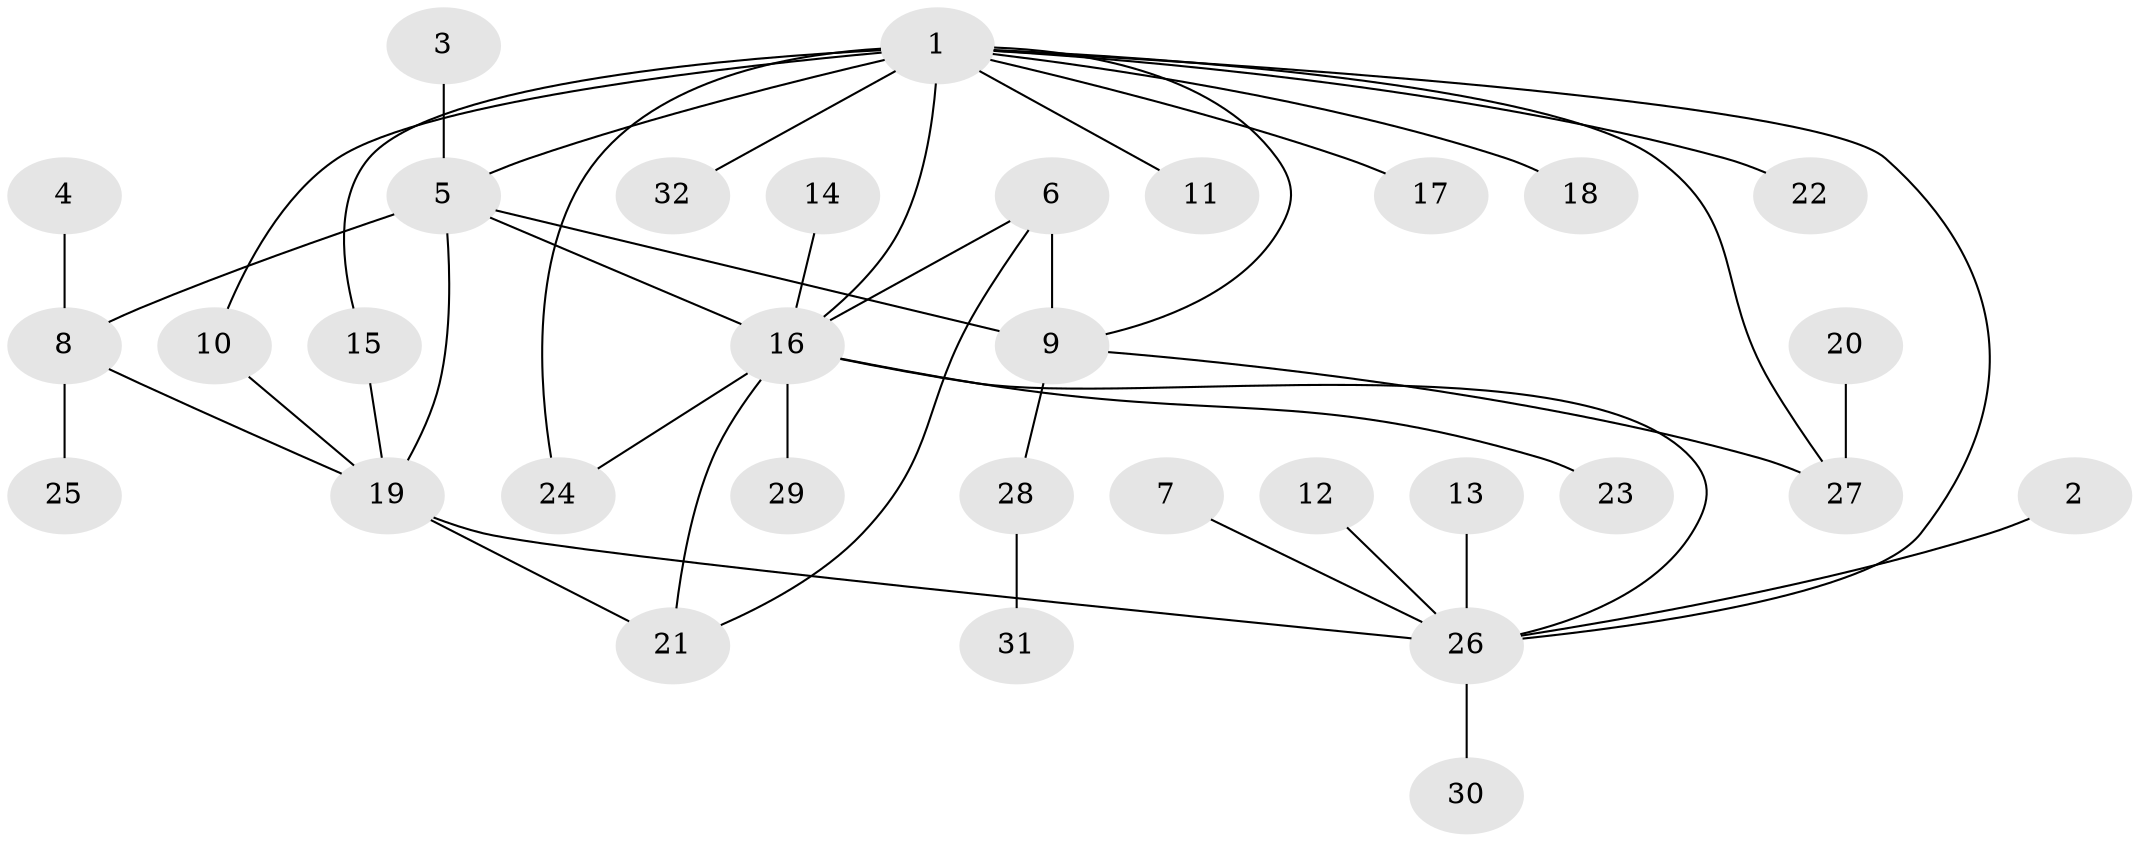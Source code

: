 // original degree distribution, {5: 0.07936507936507936, 6: 0.07936507936507936, 7: 0.031746031746031744, 4: 0.031746031746031744, 10: 0.015873015873015872, 1: 0.5238095238095238, 2: 0.20634920634920634, 3: 0.031746031746031744}
// Generated by graph-tools (version 1.1) at 2025/26/03/09/25 03:26:41]
// undirected, 32 vertices, 43 edges
graph export_dot {
graph [start="1"]
  node [color=gray90,style=filled];
  1;
  2;
  3;
  4;
  5;
  6;
  7;
  8;
  9;
  10;
  11;
  12;
  13;
  14;
  15;
  16;
  17;
  18;
  19;
  20;
  21;
  22;
  23;
  24;
  25;
  26;
  27;
  28;
  29;
  30;
  31;
  32;
  1 -- 5 [weight=1.0];
  1 -- 9 [weight=1.0];
  1 -- 10 [weight=1.0];
  1 -- 11 [weight=1.0];
  1 -- 15 [weight=1.0];
  1 -- 16 [weight=1.0];
  1 -- 17 [weight=1.0];
  1 -- 18 [weight=1.0];
  1 -- 22 [weight=1.0];
  1 -- 24 [weight=3.0];
  1 -- 26 [weight=1.0];
  1 -- 27 [weight=1.0];
  1 -- 32 [weight=1.0];
  2 -- 26 [weight=1.0];
  3 -- 5 [weight=1.0];
  4 -- 8 [weight=1.0];
  5 -- 8 [weight=1.0];
  5 -- 9 [weight=1.0];
  5 -- 16 [weight=1.0];
  5 -- 19 [weight=1.0];
  6 -- 9 [weight=1.0];
  6 -- 16 [weight=1.0];
  6 -- 21 [weight=1.0];
  7 -- 26 [weight=1.0];
  8 -- 19 [weight=1.0];
  8 -- 25 [weight=1.0];
  9 -- 27 [weight=1.0];
  9 -- 28 [weight=1.0];
  10 -- 19 [weight=1.0];
  12 -- 26 [weight=1.0];
  13 -- 26 [weight=1.0];
  14 -- 16 [weight=1.0];
  15 -- 19 [weight=1.0];
  16 -- 21 [weight=1.0];
  16 -- 23 [weight=1.0];
  16 -- 24 [weight=1.0];
  16 -- 26 [weight=1.0];
  16 -- 29 [weight=1.0];
  19 -- 21 [weight=1.0];
  19 -- 26 [weight=1.0];
  20 -- 27 [weight=1.0];
  26 -- 30 [weight=1.0];
  28 -- 31 [weight=1.0];
}

